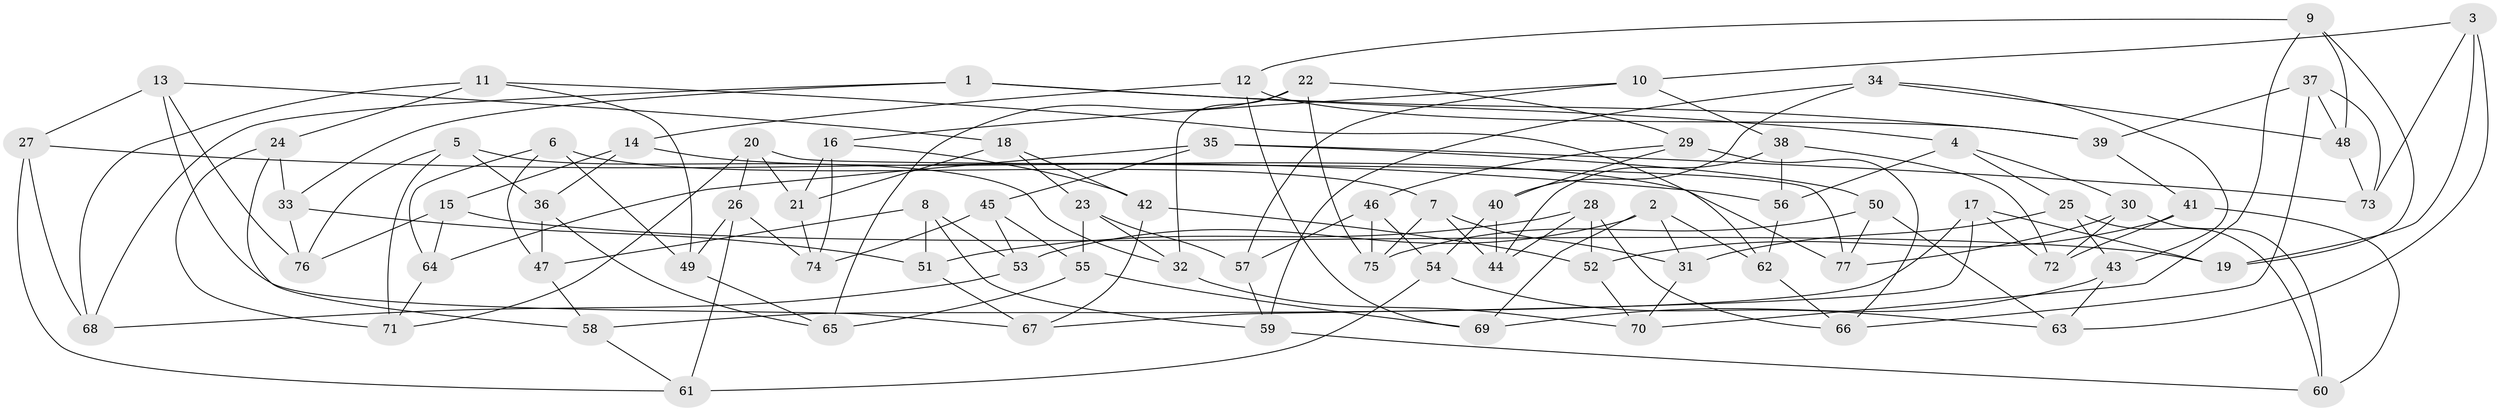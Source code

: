 // Generated by graph-tools (version 1.1) at 2025/27/03/09/25 03:27:00]
// undirected, 77 vertices, 154 edges
graph export_dot {
graph [start="1"]
  node [color=gray90,style=filled];
  1;
  2;
  3;
  4;
  5;
  6;
  7;
  8;
  9;
  10;
  11;
  12;
  13;
  14;
  15;
  16;
  17;
  18;
  19;
  20;
  21;
  22;
  23;
  24;
  25;
  26;
  27;
  28;
  29;
  30;
  31;
  32;
  33;
  34;
  35;
  36;
  37;
  38;
  39;
  40;
  41;
  42;
  43;
  44;
  45;
  46;
  47;
  48;
  49;
  50;
  51;
  52;
  53;
  54;
  55;
  56;
  57;
  58;
  59;
  60;
  61;
  62;
  63;
  64;
  65;
  66;
  67;
  68;
  69;
  70;
  71;
  72;
  73;
  74;
  75;
  76;
  77;
  1 -- 68;
  1 -- 4;
  1 -- 39;
  1 -- 33;
  2 -- 53;
  2 -- 31;
  2 -- 69;
  2 -- 62;
  3 -- 19;
  3 -- 73;
  3 -- 63;
  3 -- 10;
  4 -- 25;
  4 -- 30;
  4 -- 56;
  5 -- 71;
  5 -- 32;
  5 -- 76;
  5 -- 36;
  6 -- 49;
  6 -- 7;
  6 -- 64;
  6 -- 47;
  7 -- 31;
  7 -- 75;
  7 -- 44;
  8 -- 51;
  8 -- 59;
  8 -- 53;
  8 -- 47;
  9 -- 19;
  9 -- 70;
  9 -- 12;
  9 -- 48;
  10 -- 57;
  10 -- 38;
  10 -- 16;
  11 -- 62;
  11 -- 49;
  11 -- 24;
  11 -- 68;
  12 -- 14;
  12 -- 69;
  12 -- 39;
  13 -- 67;
  13 -- 76;
  13 -- 18;
  13 -- 27;
  14 -- 15;
  14 -- 77;
  14 -- 36;
  15 -- 19;
  15 -- 76;
  15 -- 64;
  16 -- 42;
  16 -- 21;
  16 -- 74;
  17 -- 58;
  17 -- 72;
  17 -- 67;
  17 -- 19;
  18 -- 21;
  18 -- 23;
  18 -- 42;
  20 -- 26;
  20 -- 21;
  20 -- 77;
  20 -- 71;
  21 -- 74;
  22 -- 32;
  22 -- 65;
  22 -- 29;
  22 -- 75;
  23 -- 57;
  23 -- 32;
  23 -- 55;
  24 -- 71;
  24 -- 58;
  24 -- 33;
  25 -- 31;
  25 -- 60;
  25 -- 43;
  26 -- 61;
  26 -- 74;
  26 -- 49;
  27 -- 56;
  27 -- 61;
  27 -- 68;
  28 -- 51;
  28 -- 44;
  28 -- 52;
  28 -- 66;
  29 -- 46;
  29 -- 66;
  29 -- 40;
  30 -- 77;
  30 -- 72;
  30 -- 60;
  31 -- 70;
  32 -- 70;
  33 -- 76;
  33 -- 51;
  34 -- 59;
  34 -- 48;
  34 -- 43;
  34 -- 40;
  35 -- 45;
  35 -- 64;
  35 -- 73;
  35 -- 50;
  36 -- 47;
  36 -- 65;
  37 -- 48;
  37 -- 39;
  37 -- 73;
  37 -- 66;
  38 -- 44;
  38 -- 56;
  38 -- 72;
  39 -- 41;
  40 -- 44;
  40 -- 54;
  41 -- 52;
  41 -- 72;
  41 -- 60;
  42 -- 67;
  42 -- 52;
  43 -- 63;
  43 -- 69;
  45 -- 55;
  45 -- 53;
  45 -- 74;
  46 -- 75;
  46 -- 57;
  46 -- 54;
  47 -- 58;
  48 -- 73;
  49 -- 65;
  50 -- 77;
  50 -- 75;
  50 -- 63;
  51 -- 67;
  52 -- 70;
  53 -- 68;
  54 -- 63;
  54 -- 61;
  55 -- 65;
  55 -- 69;
  56 -- 62;
  57 -- 59;
  58 -- 61;
  59 -- 60;
  62 -- 66;
  64 -- 71;
}
